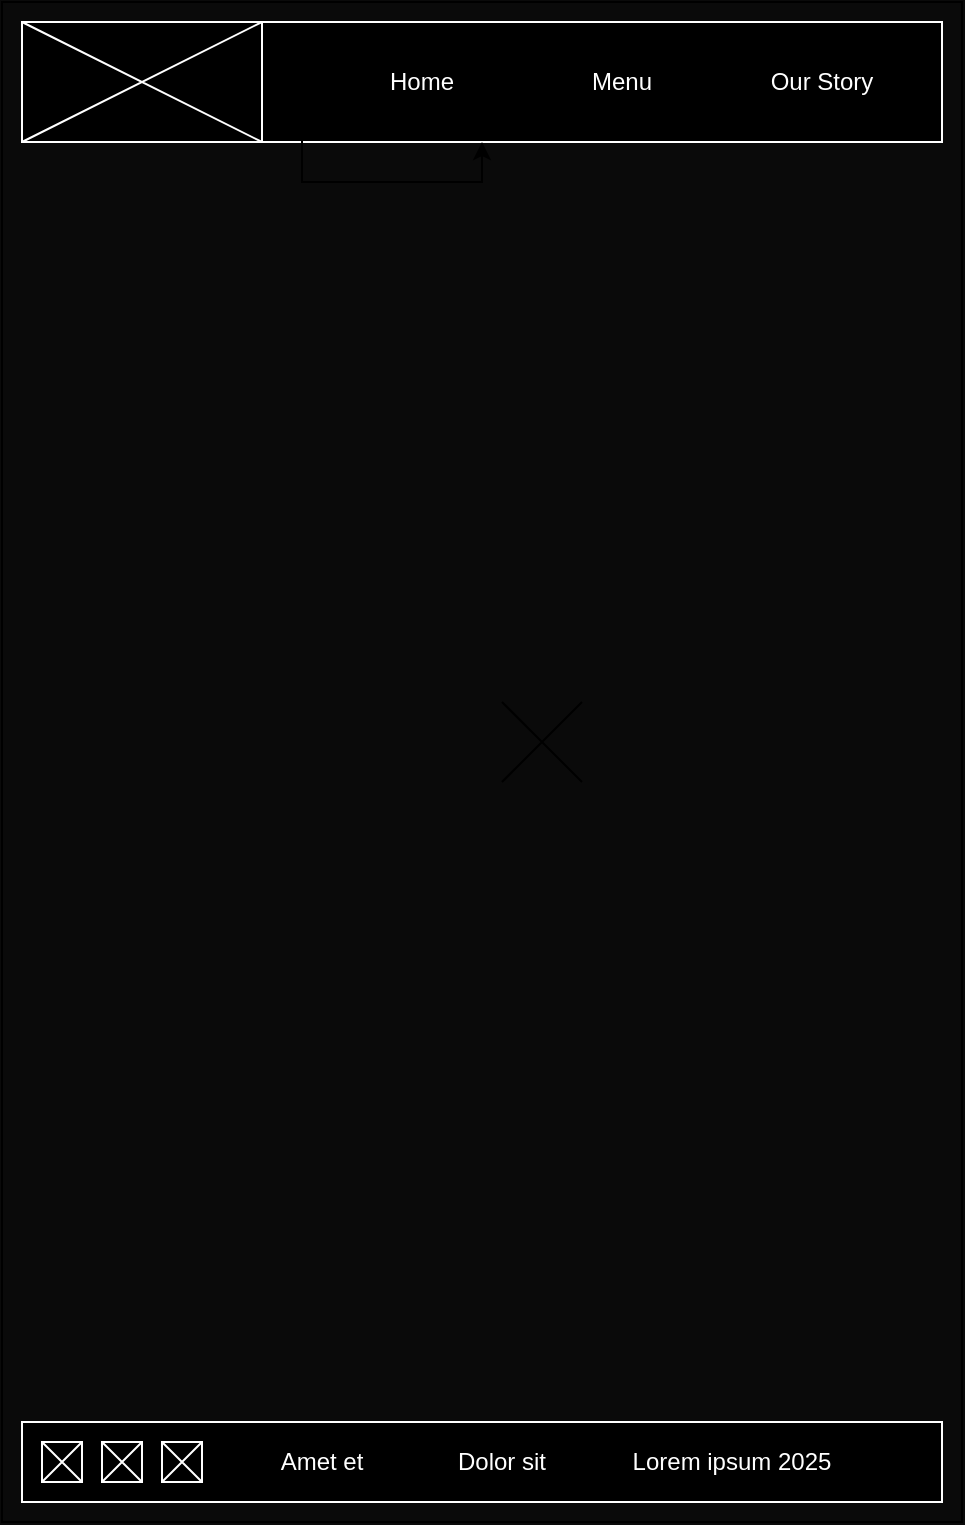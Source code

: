 <mxfile version="24.6.1" type="device">
  <diagram name="Page-1" id="CaEfUG8QsgtGvWu8mydP">
    <mxGraphModel dx="1195" dy="615" grid="1" gridSize="10" guides="0" tooltips="1" connect="1" arrows="1" fold="1" page="1" pageScale="1" pageWidth="850" pageHeight="1100" background="#0A0A0A" math="0" shadow="0">
      <root>
        <mxCell id="0" />
        <mxCell id="1" style="locked=1;" parent="0" />
        <mxCell id="UQGTS-67XtDg3RFHlaop-1" value="" style="rounded=0;whiteSpace=wrap;html=1;fillColor=#0A0A0A;" parent="1" vertex="1">
          <mxGeometry x="150" y="10" width="480" height="760" as="geometry" />
        </mxCell>
        <mxCell id="UQGTS-67XtDg3RFHlaop-2" value="" style="rounded=0;whiteSpace=wrap;html=1;fillColor=#000000;strokeColor=#FFFFFF;" parent="1" vertex="1">
          <mxGeometry x="160" y="20" width="460" height="60" as="geometry" />
        </mxCell>
        <mxCell id="UQGTS-67XtDg3RFHlaop-6" style="edgeStyle=orthogonalEdgeStyle;rounded=0;orthogonalLoop=1;jettySize=auto;html=1;exitX=1;exitY=0.5;exitDx=0;exitDy=0;" parent="1" source="UQGTS-67XtDg3RFHlaop-3" target="UQGTS-67XtDg3RFHlaop-2" edge="1">
          <mxGeometry relative="1" as="geometry" />
        </mxCell>
        <mxCell id="UQGTS-67XtDg3RFHlaop-3" value="" style="rounded=0;whiteSpace=wrap;html=1;fillColor=#000000;fillStyle=solid;strokeColor=#FFFFFF;" parent="1" vertex="1">
          <mxGeometry x="160" y="20" width="120" height="60" as="geometry" />
        </mxCell>
        <mxCell id="UQGTS-67XtDg3RFHlaop-4" value="" style="shape=mxgraph.sysml.x;" parent="1" vertex="1">
          <mxGeometry x="400" y="360" width="40" height="40" as="geometry" />
        </mxCell>
        <mxCell id="UQGTS-67XtDg3RFHlaop-5" value="" style="shape=mxgraph.sysml.x;strokeColor=#FFFFFF;" parent="1" vertex="1">
          <mxGeometry x="160" y="20" width="120" height="60" as="geometry" />
        </mxCell>
        <mxCell id="UQGTS-67XtDg3RFHlaop-8" value="Untitled Layer" style="locked=1;" parent="0" />
        <mxCell id="UQGTS-67XtDg3RFHlaop-9" value="Home" style="text;strokeColor=none;align=center;fillColor=none;html=1;verticalAlign=middle;whiteSpace=wrap;rounded=0;fontColor=#FFFFFF;" parent="UQGTS-67XtDg3RFHlaop-8" vertex="1">
          <mxGeometry x="330" y="40" width="60" height="20" as="geometry" />
        </mxCell>
        <mxCell id="UQGTS-67XtDg3RFHlaop-10" value="Menu" style="text;strokeColor=none;align=center;fillColor=none;html=1;verticalAlign=middle;whiteSpace=wrap;rounded=0;fontColor=#FFFFFF;" parent="UQGTS-67XtDg3RFHlaop-8" vertex="1">
          <mxGeometry x="430" y="40" width="60" height="20" as="geometry" />
        </mxCell>
        <mxCell id="UQGTS-67XtDg3RFHlaop-11" value="Our Story" style="text;strokeColor=none;align=center;fillColor=none;html=1;verticalAlign=middle;whiteSpace=wrap;rounded=0;fontColor=#FFFFFF;" parent="UQGTS-67XtDg3RFHlaop-8" vertex="1">
          <mxGeometry x="530" y="40" width="60" height="20" as="geometry" />
        </mxCell>
        <mxCell id="VmLfWfN4QhXrrW_cGodi-1" value="a" style="rounded=0;whiteSpace=wrap;html=1;fillColor=#000000;strokeColor=#FFFFFF;" parent="UQGTS-67XtDg3RFHlaop-8" vertex="1">
          <mxGeometry x="160" y="720" width="460" height="40" as="geometry" />
        </mxCell>
        <mxCell id="VmLfWfN4QhXrrW_cGodi-2" value="" style="whiteSpace=wrap;html=1;aspect=fixed;strokeColor=#FFFFFF;fillColor=#000000;" parent="UQGTS-67XtDg3RFHlaop-8" vertex="1">
          <mxGeometry x="170" y="730" width="20" height="20" as="geometry" />
        </mxCell>
        <mxCell id="VmLfWfN4QhXrrW_cGodi-3" value="" style="whiteSpace=wrap;html=1;aspect=fixed;strokeColor=#FFFFFF;fillColor=#000000;" parent="UQGTS-67XtDg3RFHlaop-8" vertex="1">
          <mxGeometry x="200" y="730" width="20" height="20" as="geometry" />
        </mxCell>
        <mxCell id="VmLfWfN4QhXrrW_cGodi-4" value="" style="whiteSpace=wrap;html=1;aspect=fixed;strokeColor=#FFFFFF;fillColor=#000000;" parent="UQGTS-67XtDg3RFHlaop-8" vertex="1">
          <mxGeometry x="230" y="730" width="20" height="20" as="geometry" />
        </mxCell>
        <mxCell id="VmLfWfN4QhXrrW_cGodi-5" value="" style="shape=mxgraph.sysml.x;strokeColor=#FFFFFF;" parent="UQGTS-67XtDg3RFHlaop-8" vertex="1">
          <mxGeometry x="200" y="730" width="20" height="20" as="geometry" />
        </mxCell>
        <mxCell id="VmLfWfN4QhXrrW_cGodi-6" value="" style="shape=mxgraph.sysml.x;strokeColor=#FFFFFF;" parent="UQGTS-67XtDg3RFHlaop-8" vertex="1">
          <mxGeometry x="230" y="730" width="20" height="20" as="geometry" />
        </mxCell>
        <mxCell id="VmLfWfN4QhXrrW_cGodi-7" value="" style="shape=mxgraph.sysml.x;strokeColor=#FFFFFF;" parent="UQGTS-67XtDg3RFHlaop-8" vertex="1">
          <mxGeometry x="170" y="730" width="20" height="20" as="geometry" />
        </mxCell>
        <mxCell id="VmLfWfN4QhXrrW_cGodi-8" value="&lt;font color=&quot;#ffffff&quot;&gt;Amet et&lt;/font&gt;" style="text;strokeColor=none;align=center;fillColor=none;html=1;verticalAlign=middle;whiteSpace=wrap;rounded=0;" parent="UQGTS-67XtDg3RFHlaop-8" vertex="1">
          <mxGeometry x="280" y="730" width="60" height="20" as="geometry" />
        </mxCell>
        <mxCell id="VmLfWfN4QhXrrW_cGodi-9" value="&lt;font color=&quot;#ffffff&quot;&gt;Dolor sit&lt;/font&gt;" style="text;strokeColor=none;align=center;fillColor=none;html=1;verticalAlign=middle;whiteSpace=wrap;rounded=0;" parent="UQGTS-67XtDg3RFHlaop-8" vertex="1">
          <mxGeometry x="370" y="730" width="60" height="20" as="geometry" />
        </mxCell>
        <mxCell id="VmLfWfN4QhXrrW_cGodi-10" value="&lt;font color=&quot;#ffffff&quot;&gt;Lorem ipsum 2025&lt;/font&gt;" style="text;strokeColor=none;align=center;fillColor=none;html=1;verticalAlign=middle;whiteSpace=wrap;rounded=0;" parent="UQGTS-67XtDg3RFHlaop-8" vertex="1">
          <mxGeometry x="460" y="730" width="110" height="20" as="geometry" />
        </mxCell>
      </root>
    </mxGraphModel>
  </diagram>
</mxfile>
